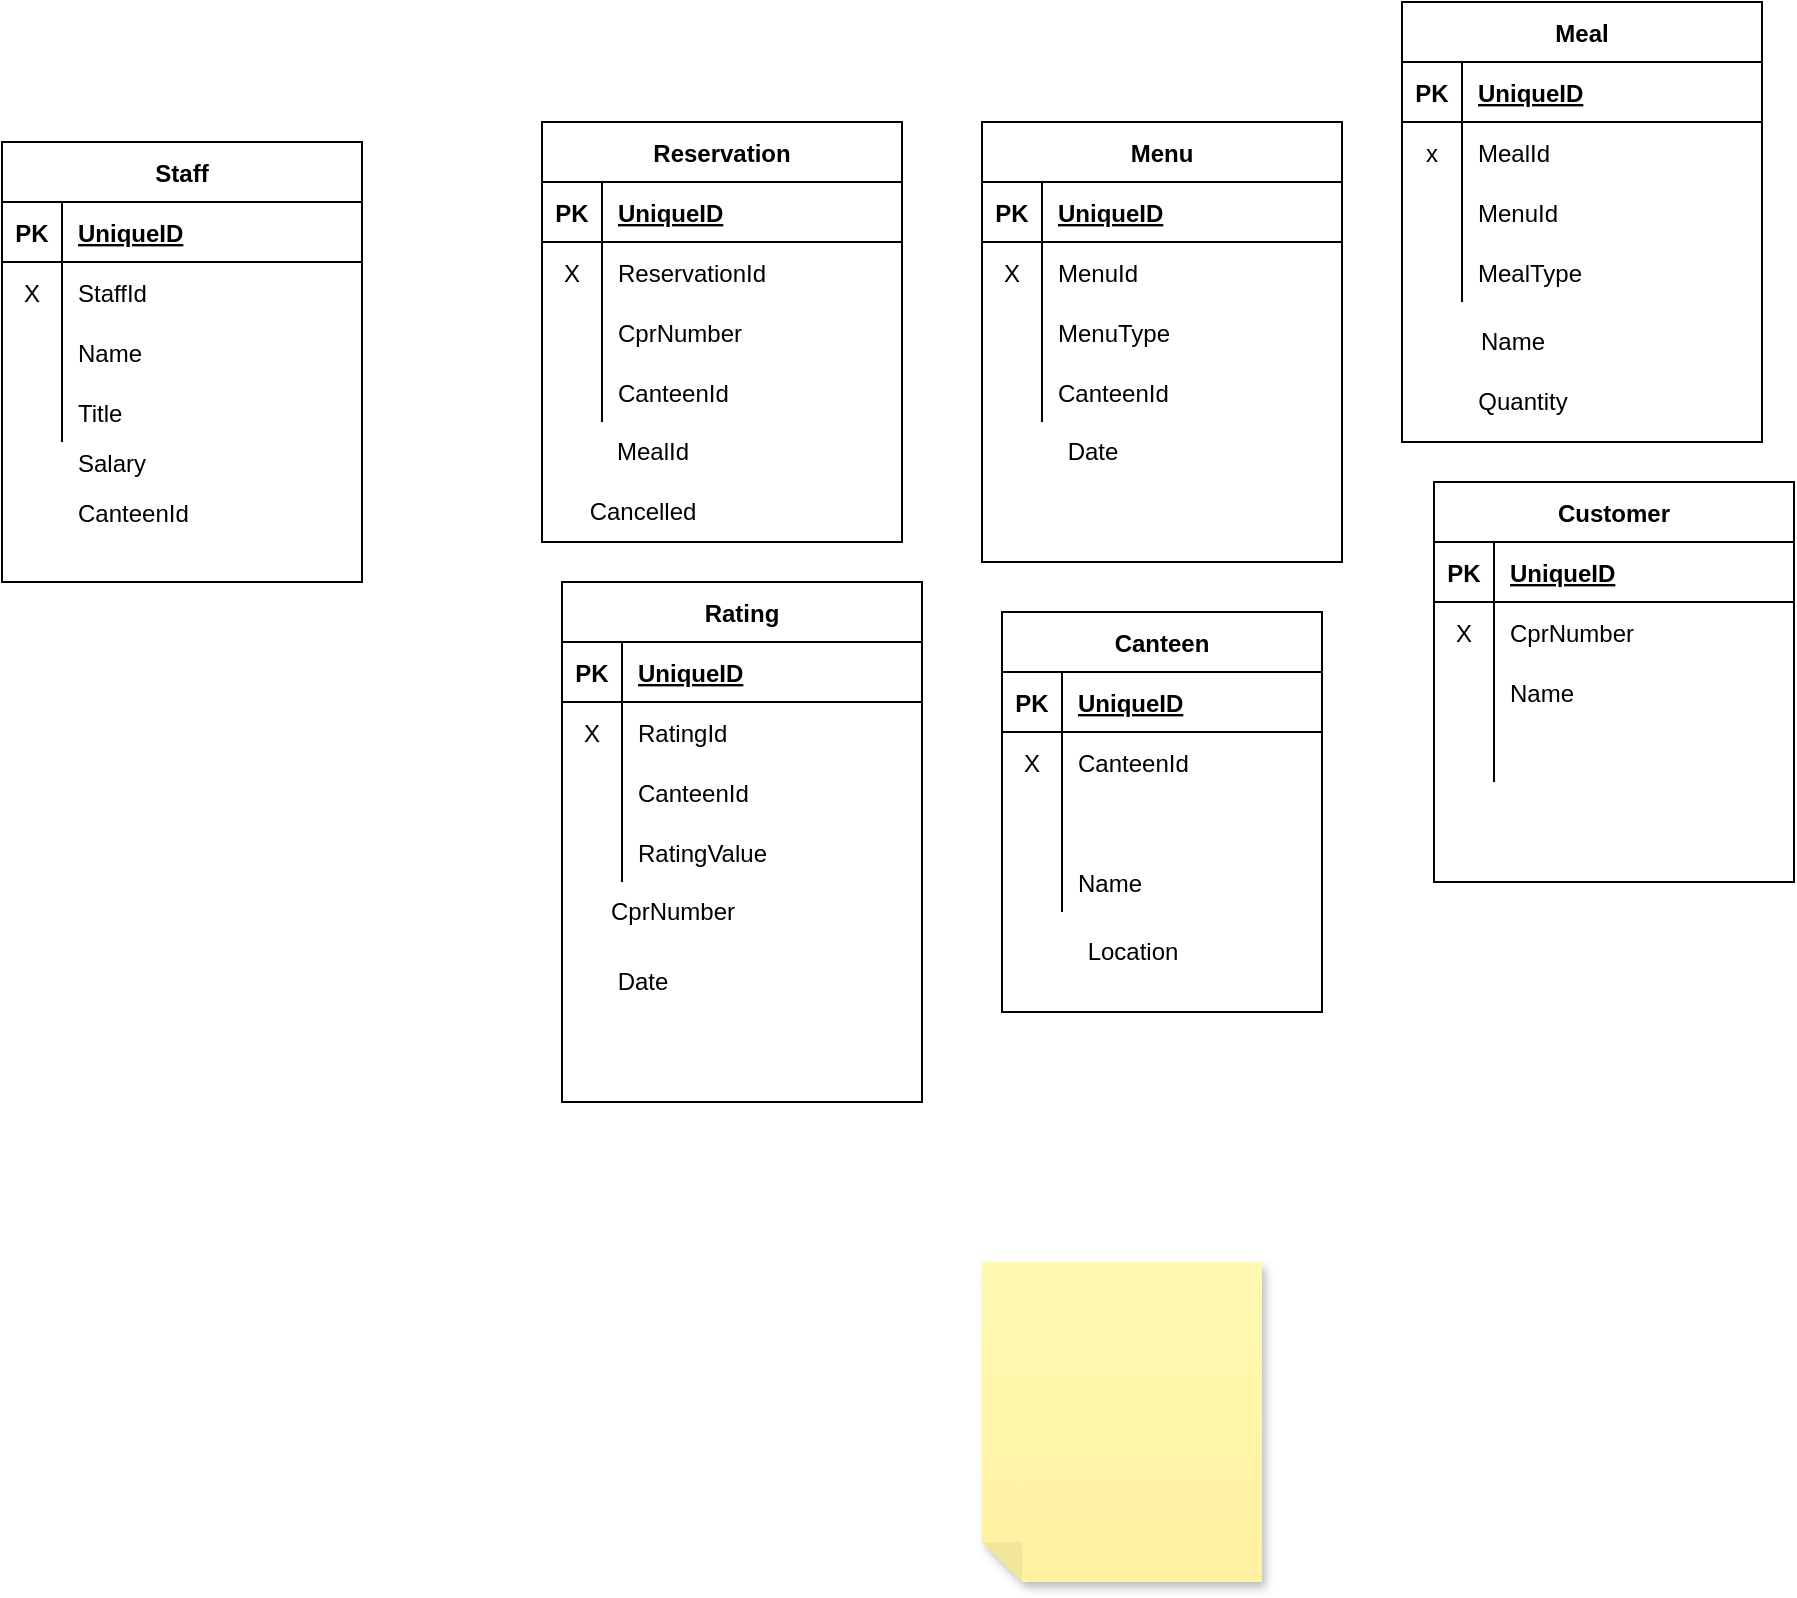<mxfile version="21.1.2" type="device">
  <diagram id="CEecbPHvoN-h4jdoS_yV" name="Page-1">
    <mxGraphModel dx="2524" dy="1970" grid="1" gridSize="10" guides="1" tooltips="1" connect="1" arrows="1" fold="1" page="1" pageScale="1" pageWidth="850" pageHeight="1100" math="0" shadow="0">
      <root>
        <mxCell id="0" />
        <mxCell id="1" parent="0" />
        <mxCell id="4U0EQAc-VsDxe6TAZPIU-1" value="Canteen" style="shape=table;startSize=30;container=1;collapsible=1;childLayout=tableLayout;fixedRows=1;rowLines=0;fontStyle=1;align=center;resizeLast=1;" parent="1" vertex="1">
          <mxGeometry x="210" y="225" width="160" height="200" as="geometry" />
        </mxCell>
        <mxCell id="4U0EQAc-VsDxe6TAZPIU-2" value="" style="shape=tableRow;horizontal=0;startSize=0;swimlaneHead=0;swimlaneBody=0;fillColor=none;collapsible=0;dropTarget=0;points=[[0,0.5],[1,0.5]];portConstraint=eastwest;top=0;left=0;right=0;bottom=1;" parent="4U0EQAc-VsDxe6TAZPIU-1" vertex="1">
          <mxGeometry y="30" width="160" height="30" as="geometry" />
        </mxCell>
        <mxCell id="4U0EQAc-VsDxe6TAZPIU-3" value="PK" style="shape=partialRectangle;connectable=0;fillColor=none;top=0;left=0;bottom=0;right=0;fontStyle=1;overflow=hidden;" parent="4U0EQAc-VsDxe6TAZPIU-2" vertex="1">
          <mxGeometry width="30" height="30" as="geometry">
            <mxRectangle width="30" height="30" as="alternateBounds" />
          </mxGeometry>
        </mxCell>
        <mxCell id="4U0EQAc-VsDxe6TAZPIU-4" value="UniqueID" style="shape=partialRectangle;connectable=0;fillColor=none;top=0;left=0;bottom=0;right=0;align=left;spacingLeft=6;fontStyle=5;overflow=hidden;" parent="4U0EQAc-VsDxe6TAZPIU-2" vertex="1">
          <mxGeometry x="30" width="130" height="30" as="geometry">
            <mxRectangle width="130" height="30" as="alternateBounds" />
          </mxGeometry>
        </mxCell>
        <mxCell id="4U0EQAc-VsDxe6TAZPIU-5" value="" style="shape=tableRow;horizontal=0;startSize=0;swimlaneHead=0;swimlaneBody=0;fillColor=none;collapsible=0;dropTarget=0;points=[[0,0.5],[1,0.5]];portConstraint=eastwest;top=0;left=0;right=0;bottom=0;" parent="4U0EQAc-VsDxe6TAZPIU-1" vertex="1">
          <mxGeometry y="60" width="160" height="30" as="geometry" />
        </mxCell>
        <mxCell id="4U0EQAc-VsDxe6TAZPIU-6" value="X" style="shape=partialRectangle;connectable=0;fillColor=none;top=0;left=0;bottom=0;right=0;editable=1;overflow=hidden;" parent="4U0EQAc-VsDxe6TAZPIU-5" vertex="1">
          <mxGeometry width="30" height="30" as="geometry">
            <mxRectangle width="30" height="30" as="alternateBounds" />
          </mxGeometry>
        </mxCell>
        <mxCell id="4U0EQAc-VsDxe6TAZPIU-7" value="CanteenId" style="shape=partialRectangle;connectable=0;fillColor=none;top=0;left=0;bottom=0;right=0;align=left;spacingLeft=6;overflow=hidden;" parent="4U0EQAc-VsDxe6TAZPIU-5" vertex="1">
          <mxGeometry x="30" width="130" height="30" as="geometry">
            <mxRectangle width="130" height="30" as="alternateBounds" />
          </mxGeometry>
        </mxCell>
        <mxCell id="4U0EQAc-VsDxe6TAZPIU-8" value="" style="shape=tableRow;horizontal=0;startSize=0;swimlaneHead=0;swimlaneBody=0;fillColor=none;collapsible=0;dropTarget=0;points=[[0,0.5],[1,0.5]];portConstraint=eastwest;top=0;left=0;right=0;bottom=0;" parent="4U0EQAc-VsDxe6TAZPIU-1" vertex="1">
          <mxGeometry y="90" width="160" height="30" as="geometry" />
        </mxCell>
        <mxCell id="4U0EQAc-VsDxe6TAZPIU-9" value="" style="shape=partialRectangle;connectable=0;fillColor=none;top=0;left=0;bottom=0;right=0;editable=1;overflow=hidden;" parent="4U0EQAc-VsDxe6TAZPIU-8" vertex="1">
          <mxGeometry width="30" height="30" as="geometry">
            <mxRectangle width="30" height="30" as="alternateBounds" />
          </mxGeometry>
        </mxCell>
        <mxCell id="4U0EQAc-VsDxe6TAZPIU-10" value="" style="shape=partialRectangle;connectable=0;fillColor=none;top=0;left=0;bottom=0;right=0;align=left;spacingLeft=6;overflow=hidden;" parent="4U0EQAc-VsDxe6TAZPIU-8" vertex="1">
          <mxGeometry x="30" width="130" height="30" as="geometry">
            <mxRectangle width="130" height="30" as="alternateBounds" />
          </mxGeometry>
        </mxCell>
        <mxCell id="4U0EQAc-VsDxe6TAZPIU-11" value="" style="shape=tableRow;horizontal=0;startSize=0;swimlaneHead=0;swimlaneBody=0;fillColor=none;collapsible=0;dropTarget=0;points=[[0,0.5],[1,0.5]];portConstraint=eastwest;top=0;left=0;right=0;bottom=0;" parent="4U0EQAc-VsDxe6TAZPIU-1" vertex="1">
          <mxGeometry y="120" width="160" height="30" as="geometry" />
        </mxCell>
        <mxCell id="4U0EQAc-VsDxe6TAZPIU-12" value="" style="shape=partialRectangle;connectable=0;fillColor=none;top=0;left=0;bottom=0;right=0;editable=1;overflow=hidden;" parent="4U0EQAc-VsDxe6TAZPIU-11" vertex="1">
          <mxGeometry width="30" height="30" as="geometry">
            <mxRectangle width="30" height="30" as="alternateBounds" />
          </mxGeometry>
        </mxCell>
        <mxCell id="4U0EQAc-VsDxe6TAZPIU-13" value="Name" style="shape=partialRectangle;connectable=0;fillColor=none;top=0;left=0;bottom=0;right=0;align=left;spacingLeft=6;overflow=hidden;" parent="4U0EQAc-VsDxe6TAZPIU-11" vertex="1">
          <mxGeometry x="30" width="130" height="30" as="geometry">
            <mxRectangle width="130" height="30" as="alternateBounds" />
          </mxGeometry>
        </mxCell>
        <mxCell id="4U0EQAc-VsDxe6TAZPIU-14" value="Customer" style="shape=table;startSize=30;container=1;collapsible=1;childLayout=tableLayout;fixedRows=1;rowLines=0;fontStyle=1;align=center;resizeLast=1;" parent="1" vertex="1">
          <mxGeometry x="426" y="160" width="180" height="200" as="geometry" />
        </mxCell>
        <mxCell id="4U0EQAc-VsDxe6TAZPIU-15" value="" style="shape=tableRow;horizontal=0;startSize=0;swimlaneHead=0;swimlaneBody=0;fillColor=none;collapsible=0;dropTarget=0;points=[[0,0.5],[1,0.5]];portConstraint=eastwest;top=0;left=0;right=0;bottom=1;" parent="4U0EQAc-VsDxe6TAZPIU-14" vertex="1">
          <mxGeometry y="30" width="180" height="30" as="geometry" />
        </mxCell>
        <mxCell id="4U0EQAc-VsDxe6TAZPIU-16" value="PK" style="shape=partialRectangle;connectable=0;fillColor=none;top=0;left=0;bottom=0;right=0;fontStyle=1;overflow=hidden;" parent="4U0EQAc-VsDxe6TAZPIU-15" vertex="1">
          <mxGeometry width="30" height="30" as="geometry">
            <mxRectangle width="30" height="30" as="alternateBounds" />
          </mxGeometry>
        </mxCell>
        <mxCell id="4U0EQAc-VsDxe6TAZPIU-17" value="UniqueID" style="shape=partialRectangle;connectable=0;fillColor=none;top=0;left=0;bottom=0;right=0;align=left;spacingLeft=6;fontStyle=5;overflow=hidden;" parent="4U0EQAc-VsDxe6TAZPIU-15" vertex="1">
          <mxGeometry x="30" width="150" height="30" as="geometry">
            <mxRectangle width="150" height="30" as="alternateBounds" />
          </mxGeometry>
        </mxCell>
        <mxCell id="4U0EQAc-VsDxe6TAZPIU-18" value="" style="shape=tableRow;horizontal=0;startSize=0;swimlaneHead=0;swimlaneBody=0;fillColor=none;collapsible=0;dropTarget=0;points=[[0,0.5],[1,0.5]];portConstraint=eastwest;top=0;left=0;right=0;bottom=0;" parent="4U0EQAc-VsDxe6TAZPIU-14" vertex="1">
          <mxGeometry y="60" width="180" height="30" as="geometry" />
        </mxCell>
        <mxCell id="4U0EQAc-VsDxe6TAZPIU-19" value="X" style="shape=partialRectangle;connectable=0;fillColor=none;top=0;left=0;bottom=0;right=0;editable=1;overflow=hidden;" parent="4U0EQAc-VsDxe6TAZPIU-18" vertex="1">
          <mxGeometry width="30" height="30" as="geometry">
            <mxRectangle width="30" height="30" as="alternateBounds" />
          </mxGeometry>
        </mxCell>
        <mxCell id="4U0EQAc-VsDxe6TAZPIU-20" value="CprNumber" style="shape=partialRectangle;connectable=0;fillColor=none;top=0;left=0;bottom=0;right=0;align=left;spacingLeft=6;overflow=hidden;" parent="4U0EQAc-VsDxe6TAZPIU-18" vertex="1">
          <mxGeometry x="30" width="150" height="30" as="geometry">
            <mxRectangle width="150" height="30" as="alternateBounds" />
          </mxGeometry>
        </mxCell>
        <mxCell id="4U0EQAc-VsDxe6TAZPIU-21" value="" style="shape=tableRow;horizontal=0;startSize=0;swimlaneHead=0;swimlaneBody=0;fillColor=none;collapsible=0;dropTarget=0;points=[[0,0.5],[1,0.5]];portConstraint=eastwest;top=0;left=0;right=0;bottom=0;" parent="4U0EQAc-VsDxe6TAZPIU-14" vertex="1">
          <mxGeometry y="90" width="180" height="30" as="geometry" />
        </mxCell>
        <mxCell id="4U0EQAc-VsDxe6TAZPIU-22" value="" style="shape=partialRectangle;connectable=0;fillColor=none;top=0;left=0;bottom=0;right=0;editable=1;overflow=hidden;" parent="4U0EQAc-VsDxe6TAZPIU-21" vertex="1">
          <mxGeometry width="30" height="30" as="geometry">
            <mxRectangle width="30" height="30" as="alternateBounds" />
          </mxGeometry>
        </mxCell>
        <mxCell id="4U0EQAc-VsDxe6TAZPIU-23" value="Name" style="shape=partialRectangle;connectable=0;fillColor=none;top=0;left=0;bottom=0;right=0;align=left;spacingLeft=6;overflow=hidden;" parent="4U0EQAc-VsDxe6TAZPIU-21" vertex="1">
          <mxGeometry x="30" width="150" height="30" as="geometry">
            <mxRectangle width="150" height="30" as="alternateBounds" />
          </mxGeometry>
        </mxCell>
        <mxCell id="4U0EQAc-VsDxe6TAZPIU-24" value="" style="shape=tableRow;horizontal=0;startSize=0;swimlaneHead=0;swimlaneBody=0;fillColor=none;collapsible=0;dropTarget=0;points=[[0,0.5],[1,0.5]];portConstraint=eastwest;top=0;left=0;right=0;bottom=0;" parent="4U0EQAc-VsDxe6TAZPIU-14" vertex="1">
          <mxGeometry y="120" width="180" height="30" as="geometry" />
        </mxCell>
        <mxCell id="4U0EQAc-VsDxe6TAZPIU-25" value="" style="shape=partialRectangle;connectable=0;fillColor=none;top=0;left=0;bottom=0;right=0;editable=1;overflow=hidden;" parent="4U0EQAc-VsDxe6TAZPIU-24" vertex="1">
          <mxGeometry width="30" height="30" as="geometry">
            <mxRectangle width="30" height="30" as="alternateBounds" />
          </mxGeometry>
        </mxCell>
        <mxCell id="4U0EQAc-VsDxe6TAZPIU-26" value="" style="shape=partialRectangle;connectable=0;fillColor=none;top=0;left=0;bottom=0;right=0;align=left;spacingLeft=6;overflow=hidden;" parent="4U0EQAc-VsDxe6TAZPIU-24" vertex="1">
          <mxGeometry x="30" width="150" height="30" as="geometry">
            <mxRectangle width="150" height="30" as="alternateBounds" />
          </mxGeometry>
        </mxCell>
        <mxCell id="4U0EQAc-VsDxe6TAZPIU-27" value="Rating" style="shape=table;startSize=30;container=1;collapsible=1;childLayout=tableLayout;fixedRows=1;rowLines=0;fontStyle=1;align=center;resizeLast=1;" parent="1" vertex="1">
          <mxGeometry x="-10" y="210" width="180" height="260" as="geometry" />
        </mxCell>
        <mxCell id="4U0EQAc-VsDxe6TAZPIU-28" value="" style="shape=tableRow;horizontal=0;startSize=0;swimlaneHead=0;swimlaneBody=0;fillColor=none;collapsible=0;dropTarget=0;points=[[0,0.5],[1,0.5]];portConstraint=eastwest;top=0;left=0;right=0;bottom=1;" parent="4U0EQAc-VsDxe6TAZPIU-27" vertex="1">
          <mxGeometry y="30" width="180" height="30" as="geometry" />
        </mxCell>
        <mxCell id="4U0EQAc-VsDxe6TAZPIU-29" value="PK" style="shape=partialRectangle;connectable=0;fillColor=none;top=0;left=0;bottom=0;right=0;fontStyle=1;overflow=hidden;" parent="4U0EQAc-VsDxe6TAZPIU-28" vertex="1">
          <mxGeometry width="30" height="30" as="geometry">
            <mxRectangle width="30" height="30" as="alternateBounds" />
          </mxGeometry>
        </mxCell>
        <mxCell id="4U0EQAc-VsDxe6TAZPIU-30" value="UniqueID" style="shape=partialRectangle;connectable=0;fillColor=none;top=0;left=0;bottom=0;right=0;align=left;spacingLeft=6;fontStyle=5;overflow=hidden;" parent="4U0EQAc-VsDxe6TAZPIU-28" vertex="1">
          <mxGeometry x="30" width="150" height="30" as="geometry">
            <mxRectangle width="150" height="30" as="alternateBounds" />
          </mxGeometry>
        </mxCell>
        <mxCell id="4U0EQAc-VsDxe6TAZPIU-31" value="" style="shape=tableRow;horizontal=0;startSize=0;swimlaneHead=0;swimlaneBody=0;fillColor=none;collapsible=0;dropTarget=0;points=[[0,0.5],[1,0.5]];portConstraint=eastwest;top=0;left=0;right=0;bottom=0;" parent="4U0EQAc-VsDxe6TAZPIU-27" vertex="1">
          <mxGeometry y="60" width="180" height="30" as="geometry" />
        </mxCell>
        <mxCell id="4U0EQAc-VsDxe6TAZPIU-32" value="X" style="shape=partialRectangle;connectable=0;fillColor=none;top=0;left=0;bottom=0;right=0;editable=1;overflow=hidden;" parent="4U0EQAc-VsDxe6TAZPIU-31" vertex="1">
          <mxGeometry width="30" height="30" as="geometry">
            <mxRectangle width="30" height="30" as="alternateBounds" />
          </mxGeometry>
        </mxCell>
        <mxCell id="4U0EQAc-VsDxe6TAZPIU-33" value="RatingId" style="shape=partialRectangle;connectable=0;fillColor=none;top=0;left=0;bottom=0;right=0;align=left;spacingLeft=6;overflow=hidden;" parent="4U0EQAc-VsDxe6TAZPIU-31" vertex="1">
          <mxGeometry x="30" width="150" height="30" as="geometry">
            <mxRectangle width="150" height="30" as="alternateBounds" />
          </mxGeometry>
        </mxCell>
        <mxCell id="4U0EQAc-VsDxe6TAZPIU-34" value="" style="shape=tableRow;horizontal=0;startSize=0;swimlaneHead=0;swimlaneBody=0;fillColor=none;collapsible=0;dropTarget=0;points=[[0,0.5],[1,0.5]];portConstraint=eastwest;top=0;left=0;right=0;bottom=0;" parent="4U0EQAc-VsDxe6TAZPIU-27" vertex="1">
          <mxGeometry y="90" width="180" height="30" as="geometry" />
        </mxCell>
        <mxCell id="4U0EQAc-VsDxe6TAZPIU-35" value="" style="shape=partialRectangle;connectable=0;fillColor=none;top=0;left=0;bottom=0;right=0;editable=1;overflow=hidden;" parent="4U0EQAc-VsDxe6TAZPIU-34" vertex="1">
          <mxGeometry width="30" height="30" as="geometry">
            <mxRectangle width="30" height="30" as="alternateBounds" />
          </mxGeometry>
        </mxCell>
        <mxCell id="4U0EQAc-VsDxe6TAZPIU-36" value="CanteenId" style="shape=partialRectangle;connectable=0;fillColor=none;top=0;left=0;bottom=0;right=0;align=left;spacingLeft=6;overflow=hidden;" parent="4U0EQAc-VsDxe6TAZPIU-34" vertex="1">
          <mxGeometry x="30" width="150" height="30" as="geometry">
            <mxRectangle width="150" height="30" as="alternateBounds" />
          </mxGeometry>
        </mxCell>
        <mxCell id="4U0EQAc-VsDxe6TAZPIU-37" value="" style="shape=tableRow;horizontal=0;startSize=0;swimlaneHead=0;swimlaneBody=0;fillColor=none;collapsible=0;dropTarget=0;points=[[0,0.5],[1,0.5]];portConstraint=eastwest;top=0;left=0;right=0;bottom=0;" parent="4U0EQAc-VsDxe6TAZPIU-27" vertex="1">
          <mxGeometry y="120" width="180" height="30" as="geometry" />
        </mxCell>
        <mxCell id="4U0EQAc-VsDxe6TAZPIU-38" value="" style="shape=partialRectangle;connectable=0;fillColor=none;top=0;left=0;bottom=0;right=0;editable=1;overflow=hidden;" parent="4U0EQAc-VsDxe6TAZPIU-37" vertex="1">
          <mxGeometry width="30" height="30" as="geometry">
            <mxRectangle width="30" height="30" as="alternateBounds" />
          </mxGeometry>
        </mxCell>
        <mxCell id="4U0EQAc-VsDxe6TAZPIU-39" value="RatingValue" style="shape=partialRectangle;connectable=0;fillColor=none;top=0;left=0;bottom=0;right=0;align=left;spacingLeft=6;overflow=hidden;" parent="4U0EQAc-VsDxe6TAZPIU-37" vertex="1">
          <mxGeometry x="30" width="150" height="30" as="geometry">
            <mxRectangle width="150" height="30" as="alternateBounds" />
          </mxGeometry>
        </mxCell>
        <mxCell id="4U0EQAc-VsDxe6TAZPIU-40" value="Reservation" style="shape=table;startSize=30;container=1;collapsible=1;childLayout=tableLayout;fixedRows=1;rowLines=0;fontStyle=1;align=center;resizeLast=1;" parent="1" vertex="1">
          <mxGeometry x="-20" y="-20" width="180" height="210" as="geometry" />
        </mxCell>
        <mxCell id="4U0EQAc-VsDxe6TAZPIU-41" value="" style="shape=tableRow;horizontal=0;startSize=0;swimlaneHead=0;swimlaneBody=0;fillColor=none;collapsible=0;dropTarget=0;points=[[0,0.5],[1,0.5]];portConstraint=eastwest;top=0;left=0;right=0;bottom=1;" parent="4U0EQAc-VsDxe6TAZPIU-40" vertex="1">
          <mxGeometry y="30" width="180" height="30" as="geometry" />
        </mxCell>
        <mxCell id="4U0EQAc-VsDxe6TAZPIU-42" value="PK" style="shape=partialRectangle;connectable=0;fillColor=none;top=0;left=0;bottom=0;right=0;fontStyle=1;overflow=hidden;" parent="4U0EQAc-VsDxe6TAZPIU-41" vertex="1">
          <mxGeometry width="30" height="30" as="geometry">
            <mxRectangle width="30" height="30" as="alternateBounds" />
          </mxGeometry>
        </mxCell>
        <mxCell id="4U0EQAc-VsDxe6TAZPIU-43" value="UniqueID" style="shape=partialRectangle;connectable=0;fillColor=none;top=0;left=0;bottom=0;right=0;align=left;spacingLeft=6;fontStyle=5;overflow=hidden;" parent="4U0EQAc-VsDxe6TAZPIU-41" vertex="1">
          <mxGeometry x="30" width="150" height="30" as="geometry">
            <mxRectangle width="150" height="30" as="alternateBounds" />
          </mxGeometry>
        </mxCell>
        <mxCell id="4U0EQAc-VsDxe6TAZPIU-44" value="" style="shape=tableRow;horizontal=0;startSize=0;swimlaneHead=0;swimlaneBody=0;fillColor=none;collapsible=0;dropTarget=0;points=[[0,0.5],[1,0.5]];portConstraint=eastwest;top=0;left=0;right=0;bottom=0;" parent="4U0EQAc-VsDxe6TAZPIU-40" vertex="1">
          <mxGeometry y="60" width="180" height="30" as="geometry" />
        </mxCell>
        <mxCell id="4U0EQAc-VsDxe6TAZPIU-45" value="X" style="shape=partialRectangle;connectable=0;fillColor=none;top=0;left=0;bottom=0;right=0;editable=1;overflow=hidden;" parent="4U0EQAc-VsDxe6TAZPIU-44" vertex="1">
          <mxGeometry width="30" height="30" as="geometry">
            <mxRectangle width="30" height="30" as="alternateBounds" />
          </mxGeometry>
        </mxCell>
        <mxCell id="4U0EQAc-VsDxe6TAZPIU-46" value="ReservationId" style="shape=partialRectangle;connectable=0;fillColor=none;top=0;left=0;bottom=0;right=0;align=left;spacingLeft=6;overflow=hidden;" parent="4U0EQAc-VsDxe6TAZPIU-44" vertex="1">
          <mxGeometry x="30" width="150" height="30" as="geometry">
            <mxRectangle width="150" height="30" as="alternateBounds" />
          </mxGeometry>
        </mxCell>
        <mxCell id="4U0EQAc-VsDxe6TAZPIU-47" value="" style="shape=tableRow;horizontal=0;startSize=0;swimlaneHead=0;swimlaneBody=0;fillColor=none;collapsible=0;dropTarget=0;points=[[0,0.5],[1,0.5]];portConstraint=eastwest;top=0;left=0;right=0;bottom=0;" parent="4U0EQAc-VsDxe6TAZPIU-40" vertex="1">
          <mxGeometry y="90" width="180" height="30" as="geometry" />
        </mxCell>
        <mxCell id="4U0EQAc-VsDxe6TAZPIU-48" value="" style="shape=partialRectangle;connectable=0;fillColor=none;top=0;left=0;bottom=0;right=0;editable=1;overflow=hidden;" parent="4U0EQAc-VsDxe6TAZPIU-47" vertex="1">
          <mxGeometry width="30" height="30" as="geometry">
            <mxRectangle width="30" height="30" as="alternateBounds" />
          </mxGeometry>
        </mxCell>
        <mxCell id="4U0EQAc-VsDxe6TAZPIU-49" value="CprNumber" style="shape=partialRectangle;connectable=0;fillColor=none;top=0;left=0;bottom=0;right=0;align=left;spacingLeft=6;overflow=hidden;" parent="4U0EQAc-VsDxe6TAZPIU-47" vertex="1">
          <mxGeometry x="30" width="150" height="30" as="geometry">
            <mxRectangle width="150" height="30" as="alternateBounds" />
          </mxGeometry>
        </mxCell>
        <mxCell id="4U0EQAc-VsDxe6TAZPIU-50" value="" style="shape=tableRow;horizontal=0;startSize=0;swimlaneHead=0;swimlaneBody=0;fillColor=none;collapsible=0;dropTarget=0;points=[[0,0.5],[1,0.5]];portConstraint=eastwest;top=0;left=0;right=0;bottom=0;" parent="4U0EQAc-VsDxe6TAZPIU-40" vertex="1">
          <mxGeometry y="120" width="180" height="30" as="geometry" />
        </mxCell>
        <mxCell id="4U0EQAc-VsDxe6TAZPIU-51" value="" style="shape=partialRectangle;connectable=0;fillColor=none;top=0;left=0;bottom=0;right=0;editable=1;overflow=hidden;" parent="4U0EQAc-VsDxe6TAZPIU-50" vertex="1">
          <mxGeometry width="30" height="30" as="geometry">
            <mxRectangle width="30" height="30" as="alternateBounds" />
          </mxGeometry>
        </mxCell>
        <mxCell id="4U0EQAc-VsDxe6TAZPIU-52" value="CanteenId" style="shape=partialRectangle;connectable=0;fillColor=none;top=0;left=0;bottom=0;right=0;align=left;spacingLeft=6;overflow=hidden;" parent="4U0EQAc-VsDxe6TAZPIU-50" vertex="1">
          <mxGeometry x="30" width="150" height="30" as="geometry">
            <mxRectangle width="150" height="30" as="alternateBounds" />
          </mxGeometry>
        </mxCell>
        <mxCell id="4U0EQAc-VsDxe6TAZPIU-53" value="Menu" style="shape=table;startSize=30;container=1;collapsible=1;childLayout=tableLayout;fixedRows=1;rowLines=0;fontStyle=1;align=center;resizeLast=1;" parent="1" vertex="1">
          <mxGeometry x="200" y="-20" width="180" height="220" as="geometry" />
        </mxCell>
        <mxCell id="4U0EQAc-VsDxe6TAZPIU-54" value="" style="shape=tableRow;horizontal=0;startSize=0;swimlaneHead=0;swimlaneBody=0;fillColor=none;collapsible=0;dropTarget=0;points=[[0,0.5],[1,0.5]];portConstraint=eastwest;top=0;left=0;right=0;bottom=1;" parent="4U0EQAc-VsDxe6TAZPIU-53" vertex="1">
          <mxGeometry y="30" width="180" height="30" as="geometry" />
        </mxCell>
        <mxCell id="4U0EQAc-VsDxe6TAZPIU-55" value="PK" style="shape=partialRectangle;connectable=0;fillColor=none;top=0;left=0;bottom=0;right=0;fontStyle=1;overflow=hidden;" parent="4U0EQAc-VsDxe6TAZPIU-54" vertex="1">
          <mxGeometry width="30" height="30" as="geometry">
            <mxRectangle width="30" height="30" as="alternateBounds" />
          </mxGeometry>
        </mxCell>
        <mxCell id="4U0EQAc-VsDxe6TAZPIU-56" value="UniqueID" style="shape=partialRectangle;connectable=0;fillColor=none;top=0;left=0;bottom=0;right=0;align=left;spacingLeft=6;fontStyle=5;overflow=hidden;" parent="4U0EQAc-VsDxe6TAZPIU-54" vertex="1">
          <mxGeometry x="30" width="150" height="30" as="geometry">
            <mxRectangle width="150" height="30" as="alternateBounds" />
          </mxGeometry>
        </mxCell>
        <mxCell id="4U0EQAc-VsDxe6TAZPIU-57" value="" style="shape=tableRow;horizontal=0;startSize=0;swimlaneHead=0;swimlaneBody=0;fillColor=none;collapsible=0;dropTarget=0;points=[[0,0.5],[1,0.5]];portConstraint=eastwest;top=0;left=0;right=0;bottom=0;" parent="4U0EQAc-VsDxe6TAZPIU-53" vertex="1">
          <mxGeometry y="60" width="180" height="30" as="geometry" />
        </mxCell>
        <mxCell id="4U0EQAc-VsDxe6TAZPIU-58" value="X" style="shape=partialRectangle;connectable=0;fillColor=none;top=0;left=0;bottom=0;right=0;editable=1;overflow=hidden;" parent="4U0EQAc-VsDxe6TAZPIU-57" vertex="1">
          <mxGeometry width="30" height="30" as="geometry">
            <mxRectangle width="30" height="30" as="alternateBounds" />
          </mxGeometry>
        </mxCell>
        <mxCell id="4U0EQAc-VsDxe6TAZPIU-59" value="MenuId" style="shape=partialRectangle;connectable=0;fillColor=none;top=0;left=0;bottom=0;right=0;align=left;spacingLeft=6;overflow=hidden;" parent="4U0EQAc-VsDxe6TAZPIU-57" vertex="1">
          <mxGeometry x="30" width="150" height="30" as="geometry">
            <mxRectangle width="150" height="30" as="alternateBounds" />
          </mxGeometry>
        </mxCell>
        <mxCell id="4U0EQAc-VsDxe6TAZPIU-60" value="" style="shape=tableRow;horizontal=0;startSize=0;swimlaneHead=0;swimlaneBody=0;fillColor=none;collapsible=0;dropTarget=0;points=[[0,0.5],[1,0.5]];portConstraint=eastwest;top=0;left=0;right=0;bottom=0;" parent="4U0EQAc-VsDxe6TAZPIU-53" vertex="1">
          <mxGeometry y="90" width="180" height="30" as="geometry" />
        </mxCell>
        <mxCell id="4U0EQAc-VsDxe6TAZPIU-61" value="" style="shape=partialRectangle;connectable=0;fillColor=none;top=0;left=0;bottom=0;right=0;editable=1;overflow=hidden;" parent="4U0EQAc-VsDxe6TAZPIU-60" vertex="1">
          <mxGeometry width="30" height="30" as="geometry">
            <mxRectangle width="30" height="30" as="alternateBounds" />
          </mxGeometry>
        </mxCell>
        <mxCell id="4U0EQAc-VsDxe6TAZPIU-62" value="MenuType" style="shape=partialRectangle;connectable=0;fillColor=none;top=0;left=0;bottom=0;right=0;align=left;spacingLeft=6;overflow=hidden;" parent="4U0EQAc-VsDxe6TAZPIU-60" vertex="1">
          <mxGeometry x="30" width="150" height="30" as="geometry">
            <mxRectangle width="150" height="30" as="alternateBounds" />
          </mxGeometry>
        </mxCell>
        <mxCell id="4U0EQAc-VsDxe6TAZPIU-63" value="" style="shape=tableRow;horizontal=0;startSize=0;swimlaneHead=0;swimlaneBody=0;fillColor=none;collapsible=0;dropTarget=0;points=[[0,0.5],[1,0.5]];portConstraint=eastwest;top=0;left=0;right=0;bottom=0;" parent="4U0EQAc-VsDxe6TAZPIU-53" vertex="1">
          <mxGeometry y="120" width="180" height="30" as="geometry" />
        </mxCell>
        <mxCell id="4U0EQAc-VsDxe6TAZPIU-64" value="" style="shape=partialRectangle;connectable=0;fillColor=none;top=0;left=0;bottom=0;right=0;editable=1;overflow=hidden;" parent="4U0EQAc-VsDxe6TAZPIU-63" vertex="1">
          <mxGeometry width="30" height="30" as="geometry">
            <mxRectangle width="30" height="30" as="alternateBounds" />
          </mxGeometry>
        </mxCell>
        <mxCell id="4U0EQAc-VsDxe6TAZPIU-65" value="CanteenId" style="shape=partialRectangle;connectable=0;fillColor=none;top=0;left=0;bottom=0;right=0;align=left;spacingLeft=6;overflow=hidden;" parent="4U0EQAc-VsDxe6TAZPIU-63" vertex="1">
          <mxGeometry x="30" width="150" height="30" as="geometry">
            <mxRectangle width="150" height="30" as="alternateBounds" />
          </mxGeometry>
        </mxCell>
        <mxCell id="4U0EQAc-VsDxe6TAZPIU-66" value="Meal" style="shape=table;startSize=30;container=1;collapsible=1;childLayout=tableLayout;fixedRows=1;rowLines=0;fontStyle=1;align=center;resizeLast=1;" parent="1" vertex="1">
          <mxGeometry x="410" y="-80" width="180" height="220" as="geometry" />
        </mxCell>
        <mxCell id="4U0EQAc-VsDxe6TAZPIU-67" value="" style="shape=tableRow;horizontal=0;startSize=0;swimlaneHead=0;swimlaneBody=0;fillColor=none;collapsible=0;dropTarget=0;points=[[0,0.5],[1,0.5]];portConstraint=eastwest;top=0;left=0;right=0;bottom=1;" parent="4U0EQAc-VsDxe6TAZPIU-66" vertex="1">
          <mxGeometry y="30" width="180" height="30" as="geometry" />
        </mxCell>
        <mxCell id="4U0EQAc-VsDxe6TAZPIU-68" value="PK" style="shape=partialRectangle;connectable=0;fillColor=none;top=0;left=0;bottom=0;right=0;fontStyle=1;overflow=hidden;" parent="4U0EQAc-VsDxe6TAZPIU-67" vertex="1">
          <mxGeometry width="30" height="30" as="geometry">
            <mxRectangle width="30" height="30" as="alternateBounds" />
          </mxGeometry>
        </mxCell>
        <mxCell id="4U0EQAc-VsDxe6TAZPIU-69" value="UniqueID" style="shape=partialRectangle;connectable=0;fillColor=none;top=0;left=0;bottom=0;right=0;align=left;spacingLeft=6;fontStyle=5;overflow=hidden;" parent="4U0EQAc-VsDxe6TAZPIU-67" vertex="1">
          <mxGeometry x="30" width="150" height="30" as="geometry">
            <mxRectangle width="150" height="30" as="alternateBounds" />
          </mxGeometry>
        </mxCell>
        <mxCell id="4U0EQAc-VsDxe6TAZPIU-70" value="" style="shape=tableRow;horizontal=0;startSize=0;swimlaneHead=0;swimlaneBody=0;fillColor=none;collapsible=0;dropTarget=0;points=[[0,0.5],[1,0.5]];portConstraint=eastwest;top=0;left=0;right=0;bottom=0;" parent="4U0EQAc-VsDxe6TAZPIU-66" vertex="1">
          <mxGeometry y="60" width="180" height="30" as="geometry" />
        </mxCell>
        <mxCell id="4U0EQAc-VsDxe6TAZPIU-71" value="x" style="shape=partialRectangle;connectable=0;fillColor=none;top=0;left=0;bottom=0;right=0;editable=1;overflow=hidden;" parent="4U0EQAc-VsDxe6TAZPIU-70" vertex="1">
          <mxGeometry width="30" height="30" as="geometry">
            <mxRectangle width="30" height="30" as="alternateBounds" />
          </mxGeometry>
        </mxCell>
        <mxCell id="4U0EQAc-VsDxe6TAZPIU-72" value="MealId" style="shape=partialRectangle;connectable=0;fillColor=none;top=0;left=0;bottom=0;right=0;align=left;spacingLeft=6;overflow=hidden;" parent="4U0EQAc-VsDxe6TAZPIU-70" vertex="1">
          <mxGeometry x="30" width="150" height="30" as="geometry">
            <mxRectangle width="150" height="30" as="alternateBounds" />
          </mxGeometry>
        </mxCell>
        <mxCell id="4U0EQAc-VsDxe6TAZPIU-73" value="" style="shape=tableRow;horizontal=0;startSize=0;swimlaneHead=0;swimlaneBody=0;fillColor=none;collapsible=0;dropTarget=0;points=[[0,0.5],[1,0.5]];portConstraint=eastwest;top=0;left=0;right=0;bottom=0;" parent="4U0EQAc-VsDxe6TAZPIU-66" vertex="1">
          <mxGeometry y="90" width="180" height="30" as="geometry" />
        </mxCell>
        <mxCell id="4U0EQAc-VsDxe6TAZPIU-74" value="" style="shape=partialRectangle;connectable=0;fillColor=none;top=0;left=0;bottom=0;right=0;editable=1;overflow=hidden;" parent="4U0EQAc-VsDxe6TAZPIU-73" vertex="1">
          <mxGeometry width="30" height="30" as="geometry">
            <mxRectangle width="30" height="30" as="alternateBounds" />
          </mxGeometry>
        </mxCell>
        <mxCell id="4U0EQAc-VsDxe6TAZPIU-75" value="MenuId" style="shape=partialRectangle;connectable=0;fillColor=none;top=0;left=0;bottom=0;right=0;align=left;spacingLeft=6;overflow=hidden;" parent="4U0EQAc-VsDxe6TAZPIU-73" vertex="1">
          <mxGeometry x="30" width="150" height="30" as="geometry">
            <mxRectangle width="150" height="30" as="alternateBounds" />
          </mxGeometry>
        </mxCell>
        <mxCell id="4U0EQAc-VsDxe6TAZPIU-76" value="" style="shape=tableRow;horizontal=0;startSize=0;swimlaneHead=0;swimlaneBody=0;fillColor=none;collapsible=0;dropTarget=0;points=[[0,0.5],[1,0.5]];portConstraint=eastwest;top=0;left=0;right=0;bottom=0;" parent="4U0EQAc-VsDxe6TAZPIU-66" vertex="1">
          <mxGeometry y="120" width="180" height="30" as="geometry" />
        </mxCell>
        <mxCell id="4U0EQAc-VsDxe6TAZPIU-77" value="" style="shape=partialRectangle;connectable=0;fillColor=none;top=0;left=0;bottom=0;right=0;editable=1;overflow=hidden;" parent="4U0EQAc-VsDxe6TAZPIU-76" vertex="1">
          <mxGeometry width="30" height="30" as="geometry">
            <mxRectangle width="30" height="30" as="alternateBounds" />
          </mxGeometry>
        </mxCell>
        <mxCell id="4U0EQAc-VsDxe6TAZPIU-78" value="MealType" style="shape=partialRectangle;connectable=0;fillColor=none;top=0;left=0;bottom=0;right=0;align=left;spacingLeft=6;overflow=hidden;" parent="4U0EQAc-VsDxe6TAZPIU-76" vertex="1">
          <mxGeometry x="30" width="150" height="30" as="geometry">
            <mxRectangle width="150" height="30" as="alternateBounds" />
          </mxGeometry>
        </mxCell>
        <mxCell id="4U0EQAc-VsDxe6TAZPIU-79" value="Location" style="text;html=1;align=center;verticalAlign=middle;resizable=0;points=[];autosize=1;strokeColor=none;fillColor=none;" parent="1" vertex="1">
          <mxGeometry x="240" y="380" width="70" height="30" as="geometry" />
        </mxCell>
        <mxCell id="4U0EQAc-VsDxe6TAZPIU-80" value="Date" style="text;html=1;align=center;verticalAlign=middle;resizable=0;points=[];autosize=1;strokeColor=none;fillColor=none;" parent="1" vertex="1">
          <mxGeometry x="5" y="395" width="50" height="30" as="geometry" />
        </mxCell>
        <mxCell id="4U0EQAc-VsDxe6TAZPIU-81" value="CprNumber" style="text;html=1;align=center;verticalAlign=middle;resizable=0;points=[];autosize=1;strokeColor=none;fillColor=none;" parent="1" vertex="1">
          <mxGeometry y="360" width="90" height="30" as="geometry" />
        </mxCell>
        <mxCell id="4U0EQAc-VsDxe6TAZPIU-84" value="MealId" style="text;html=1;align=center;verticalAlign=middle;resizable=0;points=[];autosize=1;strokeColor=none;fillColor=none;" parent="1" vertex="1">
          <mxGeometry x="5" y="130" width="60" height="30" as="geometry" />
        </mxCell>
        <mxCell id="4U0EQAc-VsDxe6TAZPIU-85" value="Date" style="text;html=1;align=center;verticalAlign=middle;resizable=0;points=[];autosize=1;strokeColor=none;fillColor=none;" parent="1" vertex="1">
          <mxGeometry x="230" y="130" width="50" height="30" as="geometry" />
        </mxCell>
        <mxCell id="4U0EQAc-VsDxe6TAZPIU-87" value="Name" style="text;html=1;align=center;verticalAlign=middle;resizable=0;points=[];autosize=1;strokeColor=none;fillColor=none;" parent="1" vertex="1">
          <mxGeometry x="435" y="75" width="60" height="30" as="geometry" />
        </mxCell>
        <mxCell id="4U0EQAc-VsDxe6TAZPIU-89" value="" style="shape=note;whiteSpace=wrap;html=1;backgroundOutline=1;fontColor=#000000;darkOpacity=0.05;fillColor=#FFF9B2;strokeColor=none;fillStyle=solid;direction=west;gradientDirection=north;gradientColor=#FFF2A1;shadow=1;size=20;pointerEvents=1;" parent="1" vertex="1">
          <mxGeometry x="200" y="550" width="140" height="160" as="geometry" />
        </mxCell>
        <mxCell id="4U0EQAc-VsDxe6TAZPIU-90" value="Quantity" style="text;html=1;align=center;verticalAlign=middle;resizable=0;points=[];autosize=1;strokeColor=none;fillColor=none;" parent="1" vertex="1">
          <mxGeometry x="435" y="105" width="70" height="30" as="geometry" />
        </mxCell>
        <mxCell id="4U0EQAc-VsDxe6TAZPIU-91" value="Cancelled" style="text;html=1;align=center;verticalAlign=middle;resizable=0;points=[];autosize=1;strokeColor=none;fillColor=none;" parent="1" vertex="1">
          <mxGeometry x="-10" y="160" width="80" height="30" as="geometry" />
        </mxCell>
        <mxCell id="n4sUYaQwNj7zOGTHivTF-1" value="Staff" style="shape=table;startSize=30;container=1;collapsible=1;childLayout=tableLayout;fixedRows=1;rowLines=0;fontStyle=1;align=center;resizeLast=1;" vertex="1" parent="1">
          <mxGeometry x="-290" y="-10" width="180" height="220" as="geometry" />
        </mxCell>
        <mxCell id="n4sUYaQwNj7zOGTHivTF-2" value="" style="shape=tableRow;horizontal=0;startSize=0;swimlaneHead=0;swimlaneBody=0;fillColor=none;collapsible=0;dropTarget=0;points=[[0,0.5],[1,0.5]];portConstraint=eastwest;top=0;left=0;right=0;bottom=1;" vertex="1" parent="n4sUYaQwNj7zOGTHivTF-1">
          <mxGeometry y="30" width="180" height="30" as="geometry" />
        </mxCell>
        <mxCell id="n4sUYaQwNj7zOGTHivTF-3" value="PK" style="shape=partialRectangle;connectable=0;fillColor=none;top=0;left=0;bottom=0;right=0;fontStyle=1;overflow=hidden;" vertex="1" parent="n4sUYaQwNj7zOGTHivTF-2">
          <mxGeometry width="30" height="30" as="geometry">
            <mxRectangle width="30" height="30" as="alternateBounds" />
          </mxGeometry>
        </mxCell>
        <mxCell id="n4sUYaQwNj7zOGTHivTF-4" value="UniqueID" style="shape=partialRectangle;connectable=0;fillColor=none;top=0;left=0;bottom=0;right=0;align=left;spacingLeft=6;fontStyle=5;overflow=hidden;" vertex="1" parent="n4sUYaQwNj7zOGTHivTF-2">
          <mxGeometry x="30" width="150" height="30" as="geometry">
            <mxRectangle width="150" height="30" as="alternateBounds" />
          </mxGeometry>
        </mxCell>
        <mxCell id="n4sUYaQwNj7zOGTHivTF-5" value="" style="shape=tableRow;horizontal=0;startSize=0;swimlaneHead=0;swimlaneBody=0;fillColor=none;collapsible=0;dropTarget=0;points=[[0,0.5],[1,0.5]];portConstraint=eastwest;top=0;left=0;right=0;bottom=0;" vertex="1" parent="n4sUYaQwNj7zOGTHivTF-1">
          <mxGeometry y="60" width="180" height="30" as="geometry" />
        </mxCell>
        <mxCell id="n4sUYaQwNj7zOGTHivTF-6" value="X" style="shape=partialRectangle;connectable=0;fillColor=none;top=0;left=0;bottom=0;right=0;editable=1;overflow=hidden;" vertex="1" parent="n4sUYaQwNj7zOGTHivTF-5">
          <mxGeometry width="30" height="30" as="geometry">
            <mxRectangle width="30" height="30" as="alternateBounds" />
          </mxGeometry>
        </mxCell>
        <mxCell id="n4sUYaQwNj7zOGTHivTF-7" value="StaffId" style="shape=partialRectangle;connectable=0;fillColor=none;top=0;left=0;bottom=0;right=0;align=left;spacingLeft=6;overflow=hidden;" vertex="1" parent="n4sUYaQwNj7zOGTHivTF-5">
          <mxGeometry x="30" width="150" height="30" as="geometry">
            <mxRectangle width="150" height="30" as="alternateBounds" />
          </mxGeometry>
        </mxCell>
        <mxCell id="n4sUYaQwNj7zOGTHivTF-8" value="" style="shape=tableRow;horizontal=0;startSize=0;swimlaneHead=0;swimlaneBody=0;fillColor=none;collapsible=0;dropTarget=0;points=[[0,0.5],[1,0.5]];portConstraint=eastwest;top=0;left=0;right=0;bottom=0;" vertex="1" parent="n4sUYaQwNj7zOGTHivTF-1">
          <mxGeometry y="90" width="180" height="30" as="geometry" />
        </mxCell>
        <mxCell id="n4sUYaQwNj7zOGTHivTF-9" value="" style="shape=partialRectangle;connectable=0;fillColor=none;top=0;left=0;bottom=0;right=0;editable=1;overflow=hidden;" vertex="1" parent="n4sUYaQwNj7zOGTHivTF-8">
          <mxGeometry width="30" height="30" as="geometry">
            <mxRectangle width="30" height="30" as="alternateBounds" />
          </mxGeometry>
        </mxCell>
        <mxCell id="n4sUYaQwNj7zOGTHivTF-10" value="Name" style="shape=partialRectangle;connectable=0;fillColor=none;top=0;left=0;bottom=0;right=0;align=left;spacingLeft=6;overflow=hidden;" vertex="1" parent="n4sUYaQwNj7zOGTHivTF-8">
          <mxGeometry x="30" width="150" height="30" as="geometry">
            <mxRectangle width="150" height="30" as="alternateBounds" />
          </mxGeometry>
        </mxCell>
        <mxCell id="n4sUYaQwNj7zOGTHivTF-11" value="" style="shape=tableRow;horizontal=0;startSize=0;swimlaneHead=0;swimlaneBody=0;fillColor=none;collapsible=0;dropTarget=0;points=[[0,0.5],[1,0.5]];portConstraint=eastwest;top=0;left=0;right=0;bottom=0;" vertex="1" parent="n4sUYaQwNj7zOGTHivTF-1">
          <mxGeometry y="120" width="180" height="30" as="geometry" />
        </mxCell>
        <mxCell id="n4sUYaQwNj7zOGTHivTF-12" value="" style="shape=partialRectangle;connectable=0;fillColor=none;top=0;left=0;bottom=0;right=0;editable=1;overflow=hidden;" vertex="1" parent="n4sUYaQwNj7zOGTHivTF-11">
          <mxGeometry width="30" height="30" as="geometry">
            <mxRectangle width="30" height="30" as="alternateBounds" />
          </mxGeometry>
        </mxCell>
        <mxCell id="n4sUYaQwNj7zOGTHivTF-13" value="Title" style="shape=partialRectangle;connectable=0;fillColor=none;top=0;left=0;bottom=0;right=0;align=left;spacingLeft=6;overflow=hidden;" vertex="1" parent="n4sUYaQwNj7zOGTHivTF-11">
          <mxGeometry x="30" width="150" height="30" as="geometry">
            <mxRectangle width="150" height="30" as="alternateBounds" />
          </mxGeometry>
        </mxCell>
        <mxCell id="n4sUYaQwNj7zOGTHivTF-14" value="Salary" style="shape=partialRectangle;connectable=0;fillColor=none;top=0;left=0;bottom=0;right=0;align=left;spacingLeft=6;overflow=hidden;" vertex="1" parent="1">
          <mxGeometry x="-260" y="135" width="150" height="30" as="geometry">
            <mxRectangle width="150" height="30" as="alternateBounds" />
          </mxGeometry>
        </mxCell>
        <mxCell id="n4sUYaQwNj7zOGTHivTF-15" value="CanteenId" style="shape=partialRectangle;connectable=0;fillColor=none;top=0;left=0;bottom=0;right=0;align=left;spacingLeft=6;overflow=hidden;" vertex="1" parent="1">
          <mxGeometry x="-260" y="160" width="150" height="30" as="geometry">
            <mxRectangle width="150" height="30" as="alternateBounds" />
          </mxGeometry>
        </mxCell>
      </root>
    </mxGraphModel>
  </diagram>
</mxfile>
